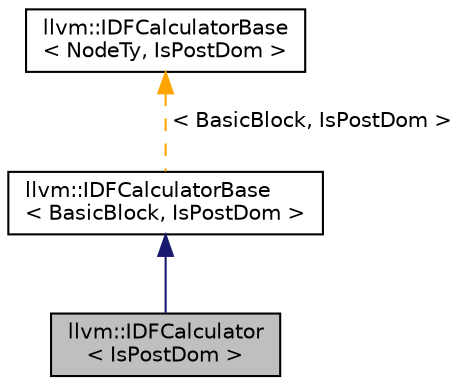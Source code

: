 digraph "llvm::IDFCalculator&lt; IsPostDom &gt;"
{
 // LATEX_PDF_SIZE
  bgcolor="transparent";
  edge [fontname="Helvetica",fontsize="10",labelfontname="Helvetica",labelfontsize="10"];
  node [fontname="Helvetica",fontsize="10",shape=record];
  Node1 [label="llvm::IDFCalculator\l\< IsPostDom \>",height=0.2,width=0.4,color="black", fillcolor="grey75", style="filled", fontcolor="black",tooltip=" "];
  Node2 -> Node1 [dir="back",color="midnightblue",fontsize="10",style="solid",fontname="Helvetica"];
  Node2 [label="llvm::IDFCalculatorBase\l\< BasicBlock, IsPostDom \>",height=0.2,width=0.4,color="black",URL="$classllvm_1_1IDFCalculatorBase.html",tooltip=" "];
  Node3 -> Node2 [dir="back",color="orange",fontsize="10",style="dashed",label=" \< BasicBlock, IsPostDom \>" ,fontname="Helvetica"];
  Node3 [label="llvm::IDFCalculatorBase\l\< NodeTy, IsPostDom \>",height=0.2,width=0.4,color="black",URL="$classllvm_1_1IDFCalculatorBase.html",tooltip="Determine the iterated dominance frontier, given a set of defining blocks, and optionally,..."];
}
